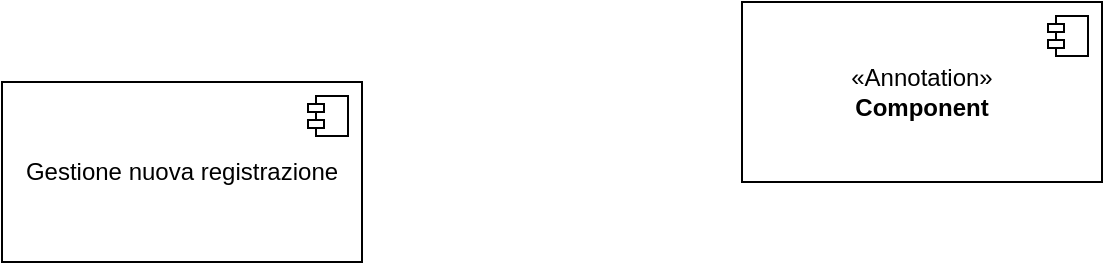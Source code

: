 <mxfile version="26.0.11">
  <diagram name="Pagina-1" id="aVuL6qqw6JY3Jj3AUmwF">
    <mxGraphModel dx="1050" dy="655" grid="1" gridSize="10" guides="1" tooltips="1" connect="1" arrows="1" fold="1" page="1" pageScale="1" pageWidth="827" pageHeight="1169" math="0" shadow="0">
      <root>
        <mxCell id="0" />
        <mxCell id="1" parent="0" />
        <mxCell id="xwjg2SGbESSFHlxocyUC-1" value="&lt;div&gt;Gestione nuova registrazione&lt;/div&gt;" style="html=1;dropTarget=0;whiteSpace=wrap;" vertex="1" parent="1">
          <mxGeometry x="170" y="110" width="180" height="90" as="geometry" />
        </mxCell>
        <mxCell id="xwjg2SGbESSFHlxocyUC-2" value="" style="shape=module;jettyWidth=8;jettyHeight=4;" vertex="1" parent="xwjg2SGbESSFHlxocyUC-1">
          <mxGeometry x="1" width="20" height="20" relative="1" as="geometry">
            <mxPoint x="-27" y="7" as="offset" />
          </mxGeometry>
        </mxCell>
        <mxCell id="xwjg2SGbESSFHlxocyUC-3" value="&amp;laquo;Annotation&amp;raquo;&lt;br/&gt;&lt;b&gt;Component&lt;/b&gt;" style="html=1;dropTarget=0;whiteSpace=wrap;" vertex="1" parent="1">
          <mxGeometry x="540" y="70" width="180" height="90" as="geometry" />
        </mxCell>
        <mxCell id="xwjg2SGbESSFHlxocyUC-4" value="" style="shape=module;jettyWidth=8;jettyHeight=4;" vertex="1" parent="xwjg2SGbESSFHlxocyUC-3">
          <mxGeometry x="1" width="20" height="20" relative="1" as="geometry">
            <mxPoint x="-27" y="7" as="offset" />
          </mxGeometry>
        </mxCell>
      </root>
    </mxGraphModel>
  </diagram>
</mxfile>
